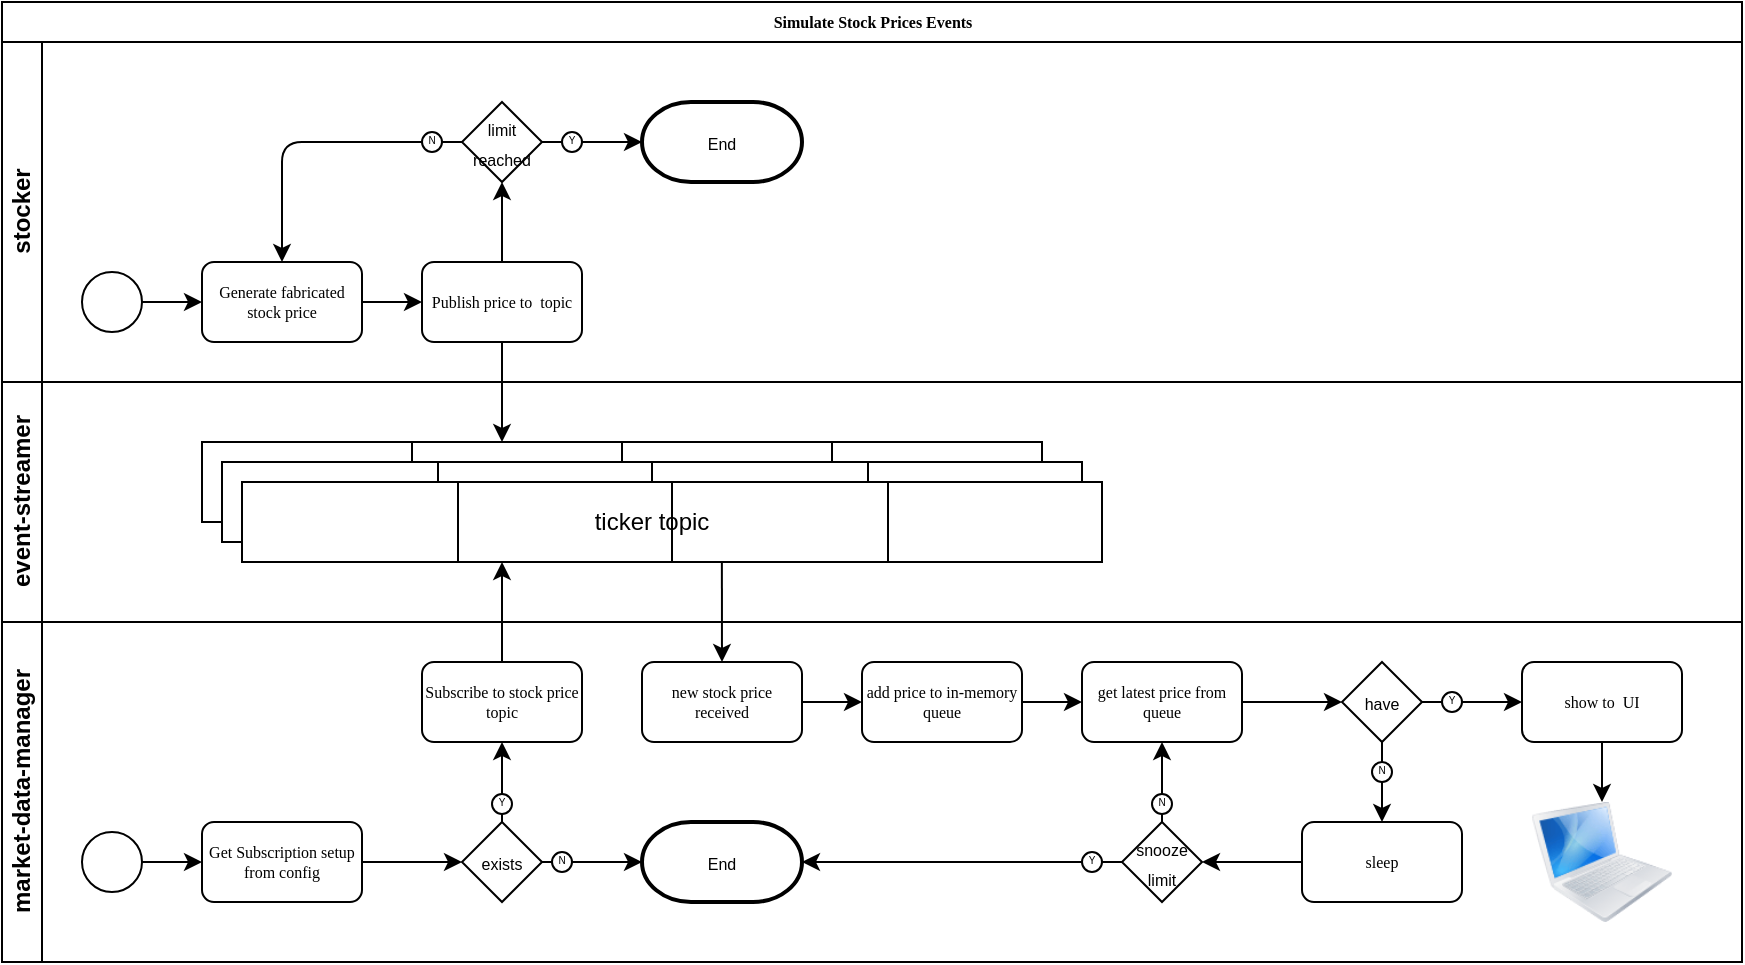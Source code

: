 <mxfile version="14.7.0" type="github">
  <diagram id="xRqWNPOQ0WMgPJ2FyYGw" name="Page-1">
    <mxGraphModel dx="949" dy="496" grid="1" gridSize="10" guides="1" tooltips="1" connect="1" arrows="1" fold="1" page="1" pageScale="1" pageWidth="827" pageHeight="1169" math="0" shadow="0">
      <root>
        <mxCell id="0" />
        <mxCell id="1" parent="0" />
        <mxCell id="KpiGFDMDYY1Z0oeQy9Om-1" value="Simulate Stock Prices Events" style="swimlane;html=1;childLayout=stackLayout;horizontal=1;startSize=20;horizontalStack=0;rounded=0;shadow=0;labelBackgroundColor=none;strokeWidth=1;fontFamily=Verdana;fontSize=8;align=center;" vertex="1" parent="1">
          <mxGeometry x="40" y="40" width="870" height="480" as="geometry" />
        </mxCell>
        <mxCell id="KpiGFDMDYY1Z0oeQy9Om-2" value="stocker" style="swimlane;html=1;startSize=20;horizontal=0;" vertex="1" parent="KpiGFDMDYY1Z0oeQy9Om-1">
          <mxGeometry y="20" width="870" height="170" as="geometry" />
        </mxCell>
        <mxCell id="KpiGFDMDYY1Z0oeQy9Om-3" value="" style="ellipse;whiteSpace=wrap;html=1;rounded=0;shadow=0;labelBackgroundColor=none;strokeWidth=1;fontFamily=Verdana;fontSize=8;align=center;" vertex="1" parent="KpiGFDMDYY1Z0oeQy9Om-2">
          <mxGeometry x="40" y="115" width="30" height="30" as="geometry" />
        </mxCell>
        <mxCell id="KpiGFDMDYY1Z0oeQy9Om-4" value="Generate fabricated stock price" style="rounded=1;whiteSpace=wrap;html=1;shadow=0;labelBackgroundColor=none;strokeWidth=1;fontFamily=Verdana;fontSize=8;align=center;" vertex="1" parent="KpiGFDMDYY1Z0oeQy9Om-2">
          <mxGeometry x="100" y="110" width="80" height="40" as="geometry" />
        </mxCell>
        <mxCell id="KpiGFDMDYY1Z0oeQy9Om-5" value="" style="endArrow=classic;html=1;exitX=1;exitY=0.5;exitDx=0;exitDy=0;entryX=0;entryY=0.5;entryDx=0;entryDy=0;" edge="1" parent="KpiGFDMDYY1Z0oeQy9Om-2" source="KpiGFDMDYY1Z0oeQy9Om-3" target="KpiGFDMDYY1Z0oeQy9Om-4">
          <mxGeometry width="50" height="50" relative="1" as="geometry">
            <mxPoint x="50" y="199" as="sourcePoint" />
            <mxPoint x="100" y="149" as="targetPoint" />
          </mxGeometry>
        </mxCell>
        <mxCell id="KpiGFDMDYY1Z0oeQy9Om-67" value="Publish price to &amp;nbsp;topic" style="rounded=1;whiteSpace=wrap;html=1;shadow=0;labelBackgroundColor=none;strokeWidth=1;fontFamily=Verdana;fontSize=8;align=center;" vertex="1" parent="KpiGFDMDYY1Z0oeQy9Om-2">
          <mxGeometry x="210" y="110" width="80" height="40" as="geometry" />
        </mxCell>
        <mxCell id="KpiGFDMDYY1Z0oeQy9Om-68" value="" style="endArrow=classic;html=1;entryX=0;entryY=0.5;entryDx=0;entryDy=0;exitX=1;exitY=0.5;exitDx=0;exitDy=0;" edge="1" parent="KpiGFDMDYY1Z0oeQy9Om-2" source="KpiGFDMDYY1Z0oeQy9Om-4" target="KpiGFDMDYY1Z0oeQy9Om-67">
          <mxGeometry width="50" height="50" relative="1" as="geometry">
            <mxPoint x="110" y="230" as="sourcePoint" />
            <mxPoint x="160" y="180" as="targetPoint" />
          </mxGeometry>
        </mxCell>
        <mxCell id="KpiGFDMDYY1Z0oeQy9Om-90" value="&lt;font style=&quot;font-size: 8px&quot;&gt;limit reached&lt;/font&gt;" style="rhombus;whiteSpace=wrap;html=1;" vertex="1" parent="KpiGFDMDYY1Z0oeQy9Om-2">
          <mxGeometry x="230" y="30" width="40" height="40" as="geometry" />
        </mxCell>
        <mxCell id="KpiGFDMDYY1Z0oeQy9Om-92" value="&lt;font style=&quot;font-size: 8px&quot;&gt;End&lt;/font&gt;" style="strokeWidth=2;html=1;shape=mxgraph.flowchart.terminator;whiteSpace=wrap;" vertex="1" parent="KpiGFDMDYY1Z0oeQy9Om-2">
          <mxGeometry x="320" y="30" width="80" height="40" as="geometry" />
        </mxCell>
        <mxCell id="KpiGFDMDYY1Z0oeQy9Om-93" value="" style="endArrow=classic;html=1;exitX=0;exitY=0.5;exitDx=0;exitDy=0;entryX=0.5;entryY=0;entryDx=0;entryDy=0;" edge="1" parent="KpiGFDMDYY1Z0oeQy9Om-2" source="KpiGFDMDYY1Z0oeQy9Om-90" target="KpiGFDMDYY1Z0oeQy9Om-4">
          <mxGeometry width="50" height="50" relative="1" as="geometry">
            <mxPoint x="100" y="100" as="sourcePoint" />
            <mxPoint x="150" y="50" as="targetPoint" />
            <Array as="points">
              <mxPoint x="140" y="50" />
            </Array>
          </mxGeometry>
        </mxCell>
        <mxCell id="KpiGFDMDYY1Z0oeQy9Om-94" value="" style="endArrow=classic;html=1;entryX=0.5;entryY=1;entryDx=0;entryDy=0;" edge="1" parent="KpiGFDMDYY1Z0oeQy9Om-2" target="KpiGFDMDYY1Z0oeQy9Om-90">
          <mxGeometry width="50" height="50" relative="1" as="geometry">
            <mxPoint x="250" y="110" as="sourcePoint" />
            <mxPoint x="290" y="70" as="targetPoint" />
          </mxGeometry>
        </mxCell>
        <mxCell id="KpiGFDMDYY1Z0oeQy9Om-95" value="" style="endArrow=classic;html=1;exitX=1;exitY=0.5;exitDx=0;exitDy=0;entryX=0;entryY=0.5;entryDx=0;entryDy=0;entryPerimeter=0;" edge="1" parent="KpiGFDMDYY1Z0oeQy9Om-2" source="KpiGFDMDYY1Z0oeQy9Om-90" target="KpiGFDMDYY1Z0oeQy9Om-92">
          <mxGeometry width="50" height="50" relative="1" as="geometry">
            <mxPoint x="370" y="160" as="sourcePoint" />
            <mxPoint x="420" y="110" as="targetPoint" />
          </mxGeometry>
        </mxCell>
        <mxCell id="KpiGFDMDYY1Z0oeQy9Om-96" value="&lt;div style=&quot;text-align: justify&quot;&gt;&lt;span style=&quot;font-size: 6px&quot;&gt;&lt;sup&gt;Y&lt;/sup&gt;&lt;/span&gt;&lt;/div&gt;" style="ellipse;whiteSpace=wrap;html=1;aspect=fixed;" vertex="1" parent="KpiGFDMDYY1Z0oeQy9Om-2">
          <mxGeometry x="280" y="45" width="10" height="10" as="geometry" />
        </mxCell>
        <mxCell id="KpiGFDMDYY1Z0oeQy9Om-97" value="&lt;div style=&quot;text-align: justify&quot;&gt;&lt;span style=&quot;font-size: 6px&quot;&gt;&lt;sup&gt;N&lt;/sup&gt;&lt;/span&gt;&lt;/div&gt;" style="ellipse;whiteSpace=wrap;html=1;aspect=fixed;" vertex="1" parent="KpiGFDMDYY1Z0oeQy9Om-2">
          <mxGeometry x="210" y="45" width="10" height="10" as="geometry" />
        </mxCell>
        <mxCell id="KpiGFDMDYY1Z0oeQy9Om-16" value="event-streamer" style="swimlane;html=1;startSize=20;horizontal=0;" vertex="1" parent="KpiGFDMDYY1Z0oeQy9Om-1">
          <mxGeometry y="190" width="870" height="120" as="geometry" />
        </mxCell>
        <mxCell id="KpiGFDMDYY1Z0oeQy9Om-23" value="market-data-manager" style="swimlane;html=1;startSize=20;horizontal=0;" vertex="1" parent="KpiGFDMDYY1Z0oeQy9Om-1">
          <mxGeometry y="310" width="870" height="170" as="geometry" />
        </mxCell>
        <mxCell id="KpiGFDMDYY1Z0oeQy9Om-24" value="" style="endArrow=classic;html=1;entryX=0;entryY=0.5;entryDx=0;entryDy=0;entryPerimeter=0;exitX=1;exitY=0.5;exitDx=0;exitDy=0;" edge="1" parent="KpiGFDMDYY1Z0oeQy9Om-23" source="KpiGFDMDYY1Z0oeQy9Om-31" target="KpiGFDMDYY1Z0oeQy9Om-33">
          <mxGeometry width="50" height="50" relative="1" as="geometry">
            <mxPoint x="190" y="130" as="sourcePoint" />
            <mxPoint x="240" y="130" as="targetPoint" />
          </mxGeometry>
        </mxCell>
        <mxCell id="KpiGFDMDYY1Z0oeQy9Om-25" value="Subscribe to stock price topic" style="rounded=1;whiteSpace=wrap;html=1;shadow=0;labelBackgroundColor=none;strokeWidth=1;fontFamily=Verdana;fontSize=8;align=center;" vertex="1" parent="KpiGFDMDYY1Z0oeQy9Om-23">
          <mxGeometry x="210" y="20" width="80" height="40" as="geometry" />
        </mxCell>
        <mxCell id="KpiGFDMDYY1Z0oeQy9Om-26" value="new stock price received" style="rounded=1;whiteSpace=wrap;html=1;shadow=0;labelBackgroundColor=none;strokeWidth=1;fontFamily=Verdana;fontSize=8;align=center;" vertex="1" parent="KpiGFDMDYY1Z0oeQy9Om-23">
          <mxGeometry x="320" y="20" width="80" height="40" as="geometry" />
        </mxCell>
        <mxCell id="KpiGFDMDYY1Z0oeQy9Om-28" value="" style="ellipse;whiteSpace=wrap;html=1;rounded=0;shadow=0;labelBackgroundColor=none;strokeWidth=1;fontFamily=Verdana;fontSize=8;align=center;" vertex="1" parent="KpiGFDMDYY1Z0oeQy9Om-23">
          <mxGeometry x="40" y="105" width="30" height="30" as="geometry" />
        </mxCell>
        <mxCell id="KpiGFDMDYY1Z0oeQy9Om-29" value="" style="endArrow=classic;html=1;exitX=1;exitY=0.5;exitDx=0;exitDy=0;entryX=0;entryY=0.5;entryDx=0;entryDy=0;" edge="1" parent="KpiGFDMDYY1Z0oeQy9Om-23" source="KpiGFDMDYY1Z0oeQy9Om-28" target="KpiGFDMDYY1Z0oeQy9Om-30">
          <mxGeometry width="50" height="50" relative="1" as="geometry">
            <mxPoint x="10" y="114" as="sourcePoint" />
            <mxPoint x="100" y="105" as="targetPoint" />
          </mxGeometry>
        </mxCell>
        <mxCell id="KpiGFDMDYY1Z0oeQy9Om-30" value="Get Subscription setup from config" style="rounded=1;whiteSpace=wrap;html=1;shadow=0;labelBackgroundColor=none;strokeWidth=1;fontFamily=Verdana;fontSize=8;align=center;" vertex="1" parent="KpiGFDMDYY1Z0oeQy9Om-23">
          <mxGeometry x="100" y="100" width="80" height="40" as="geometry" />
        </mxCell>
        <mxCell id="KpiGFDMDYY1Z0oeQy9Om-31" value="&lt;font style=&quot;font-size: 8px&quot;&gt;exists&lt;/font&gt;" style="rhombus;whiteSpace=wrap;html=1;" vertex="1" parent="KpiGFDMDYY1Z0oeQy9Om-23">
          <mxGeometry x="230" y="100" width="40" height="40" as="geometry" />
        </mxCell>
        <mxCell id="KpiGFDMDYY1Z0oeQy9Om-32" value="" style="endArrow=classic;html=1;exitX=0.5;exitY=0;exitDx=0;exitDy=0;entryX=0.5;entryY=1;entryDx=0;entryDy=0;" edge="1" parent="KpiGFDMDYY1Z0oeQy9Om-23" source="KpiGFDMDYY1Z0oeQy9Om-31" target="KpiGFDMDYY1Z0oeQy9Om-25">
          <mxGeometry width="50" height="50" relative="1" as="geometry">
            <mxPoint x="290" y="420" as="sourcePoint" />
            <mxPoint x="290" y="450" as="targetPoint" />
          </mxGeometry>
        </mxCell>
        <mxCell id="KpiGFDMDYY1Z0oeQy9Om-33" value="&lt;font style=&quot;font-size: 8px&quot;&gt;End&lt;/font&gt;" style="strokeWidth=2;html=1;shape=mxgraph.flowchart.terminator;whiteSpace=wrap;" vertex="1" parent="KpiGFDMDYY1Z0oeQy9Om-23">
          <mxGeometry x="320" y="100" width="80" height="40" as="geometry" />
        </mxCell>
        <mxCell id="KpiGFDMDYY1Z0oeQy9Om-34" value="&lt;div style=&quot;text-align: justify&quot;&gt;&lt;span style=&quot;font-size: 6px&quot;&gt;&lt;sup&gt;N&lt;/sup&gt;&lt;/span&gt;&lt;/div&gt;" style="ellipse;whiteSpace=wrap;html=1;aspect=fixed;" vertex="1" parent="KpiGFDMDYY1Z0oeQy9Om-23">
          <mxGeometry x="275" y="115" width="10" height="10" as="geometry" />
        </mxCell>
        <mxCell id="KpiGFDMDYY1Z0oeQy9Om-35" value="&lt;div style=&quot;text-align: justify&quot;&gt;&lt;span style=&quot;font-size: 6px&quot;&gt;&lt;sup&gt;Y&lt;/sup&gt;&lt;/span&gt;&lt;/div&gt;" style="ellipse;whiteSpace=wrap;html=1;aspect=fixed;" vertex="1" parent="KpiGFDMDYY1Z0oeQy9Om-23">
          <mxGeometry x="245" y="86" width="10" height="10" as="geometry" />
        </mxCell>
        <mxCell id="KpiGFDMDYY1Z0oeQy9Om-36" value="" style="endArrow=classic;html=1;entryX=0;entryY=0.5;entryDx=0;entryDy=0;" edge="1" parent="KpiGFDMDYY1Z0oeQy9Om-23" target="KpiGFDMDYY1Z0oeQy9Om-31">
          <mxGeometry width="50" height="50" relative="1" as="geometry">
            <mxPoint x="180" y="120" as="sourcePoint" />
            <mxPoint x="110" y="130" as="targetPoint" />
          </mxGeometry>
        </mxCell>
        <mxCell id="KpiGFDMDYY1Z0oeQy9Om-37" value="&lt;span style=&quot;font-size: 8px&quot;&gt;have&lt;/span&gt;" style="rhombus;whiteSpace=wrap;html=1;" vertex="1" parent="KpiGFDMDYY1Z0oeQy9Om-23">
          <mxGeometry x="670" y="20" width="40" height="40" as="geometry" />
        </mxCell>
        <mxCell id="KpiGFDMDYY1Z0oeQy9Om-66" value="" style="endArrow=classic;html=1;exitX=0.5;exitY=0;exitDx=0;exitDy=0;" edge="1" parent="KpiGFDMDYY1Z0oeQy9Om-23" source="KpiGFDMDYY1Z0oeQy9Om-25">
          <mxGeometry width="50" height="50" relative="1" as="geometry">
            <mxPoint x="320" y="80" as="sourcePoint" />
            <mxPoint x="250" y="-30" as="targetPoint" />
          </mxGeometry>
        </mxCell>
        <mxCell id="KpiGFDMDYY1Z0oeQy9Om-69" value="add price to in-memory queue" style="rounded=1;whiteSpace=wrap;html=1;shadow=0;labelBackgroundColor=none;strokeWidth=1;fontFamily=Verdana;fontSize=8;align=center;" vertex="1" parent="KpiGFDMDYY1Z0oeQy9Om-23">
          <mxGeometry x="430" y="20" width="80" height="40" as="geometry" />
        </mxCell>
        <mxCell id="KpiGFDMDYY1Z0oeQy9Om-70" value="get latest price from queue" style="rounded=1;whiteSpace=wrap;html=1;shadow=0;labelBackgroundColor=none;strokeWidth=1;fontFamily=Verdana;fontSize=8;align=center;" vertex="1" parent="KpiGFDMDYY1Z0oeQy9Om-23">
          <mxGeometry x="540" y="20" width="80" height="40" as="geometry" />
        </mxCell>
        <mxCell id="KpiGFDMDYY1Z0oeQy9Om-72" value="sleep" style="rounded=1;whiteSpace=wrap;html=1;shadow=0;labelBackgroundColor=none;strokeWidth=1;fontFamily=Verdana;fontSize=8;align=center;" vertex="1" parent="KpiGFDMDYY1Z0oeQy9Om-23">
          <mxGeometry x="650" y="100" width="80" height="40" as="geometry" />
        </mxCell>
        <mxCell id="KpiGFDMDYY1Z0oeQy9Om-73" value="&lt;font style=&quot;font-size: 8px&quot;&gt;snooze limit&lt;/font&gt;" style="rhombus;whiteSpace=wrap;html=1;" vertex="1" parent="KpiGFDMDYY1Z0oeQy9Om-23">
          <mxGeometry x="560" y="100" width="40" height="40" as="geometry" />
        </mxCell>
        <mxCell id="KpiGFDMDYY1Z0oeQy9Om-74" value="" style="endArrow=classic;html=1;entryX=1;entryY=0.5;entryDx=0;entryDy=0;entryPerimeter=0;exitX=0;exitY=0.5;exitDx=0;exitDy=0;startArrow=none;" edge="1" parent="KpiGFDMDYY1Z0oeQy9Om-23" source="KpiGFDMDYY1Z0oeQy9Om-102" target="KpiGFDMDYY1Z0oeQy9Om-33">
          <mxGeometry width="50" height="50" relative="1" as="geometry">
            <mxPoint x="450" y="160" as="sourcePoint" />
            <mxPoint x="500" y="110" as="targetPoint" />
          </mxGeometry>
        </mxCell>
        <mxCell id="KpiGFDMDYY1Z0oeQy9Om-76" value="" style="endArrow=classic;html=1;exitX=1;exitY=0.5;exitDx=0;exitDy=0;entryX=0;entryY=0.5;entryDx=0;entryDy=0;" edge="1" parent="KpiGFDMDYY1Z0oeQy9Om-23" source="KpiGFDMDYY1Z0oeQy9Om-26" target="KpiGFDMDYY1Z0oeQy9Om-69">
          <mxGeometry width="50" height="50" relative="1" as="geometry">
            <mxPoint x="390" y="110" as="sourcePoint" />
            <mxPoint x="440" y="60" as="targetPoint" />
          </mxGeometry>
        </mxCell>
        <mxCell id="KpiGFDMDYY1Z0oeQy9Om-77" value="" style="endArrow=classic;html=1;entryX=0;entryY=0.5;entryDx=0;entryDy=0;exitX=1;exitY=0.5;exitDx=0;exitDy=0;" edge="1" parent="KpiGFDMDYY1Z0oeQy9Om-23" source="KpiGFDMDYY1Z0oeQy9Om-69" target="KpiGFDMDYY1Z0oeQy9Om-70">
          <mxGeometry width="50" height="50" relative="1" as="geometry">
            <mxPoint x="490" y="120" as="sourcePoint" />
            <mxPoint x="540" y="70" as="targetPoint" />
          </mxGeometry>
        </mxCell>
        <mxCell id="KpiGFDMDYY1Z0oeQy9Om-78" value="" style="endArrow=classic;html=1;entryX=0;entryY=0.5;entryDx=0;entryDy=0;exitX=1;exitY=0.5;exitDx=0;exitDy=0;" edge="1" parent="KpiGFDMDYY1Z0oeQy9Om-23" source="KpiGFDMDYY1Z0oeQy9Om-70" target="KpiGFDMDYY1Z0oeQy9Om-37">
          <mxGeometry width="50" height="50" relative="1" as="geometry">
            <mxPoint x="500" y="120" as="sourcePoint" />
            <mxPoint x="550" y="70" as="targetPoint" />
          </mxGeometry>
        </mxCell>
        <mxCell id="KpiGFDMDYY1Z0oeQy9Om-79" value="" style="endArrow=classic;html=1;exitX=0.5;exitY=1;exitDx=0;exitDy=0;" edge="1" parent="KpiGFDMDYY1Z0oeQy9Om-23" source="KpiGFDMDYY1Z0oeQy9Om-37">
          <mxGeometry width="50" height="50" relative="1" as="geometry">
            <mxPoint x="520" y="120" as="sourcePoint" />
            <mxPoint x="690" y="100" as="targetPoint" />
          </mxGeometry>
        </mxCell>
        <mxCell id="KpiGFDMDYY1Z0oeQy9Om-80" value="" style="endArrow=classic;html=1;entryX=1;entryY=0.5;entryDx=0;entryDy=0;exitX=0;exitY=0.5;exitDx=0;exitDy=0;" edge="1" parent="KpiGFDMDYY1Z0oeQy9Om-23" source="KpiGFDMDYY1Z0oeQy9Om-72" target="KpiGFDMDYY1Z0oeQy9Om-73">
          <mxGeometry width="50" height="50" relative="1" as="geometry">
            <mxPoint x="600" y="170" as="sourcePoint" />
            <mxPoint x="650" y="120" as="targetPoint" />
          </mxGeometry>
        </mxCell>
        <mxCell id="KpiGFDMDYY1Z0oeQy9Om-81" value="" style="endArrow=classic;html=1;entryX=0.5;entryY=1;entryDx=0;entryDy=0;exitX=0.5;exitY=0;exitDx=0;exitDy=0;" edge="1" parent="KpiGFDMDYY1Z0oeQy9Om-23" source="KpiGFDMDYY1Z0oeQy9Om-73" target="KpiGFDMDYY1Z0oeQy9Om-70">
          <mxGeometry width="50" height="50" relative="1" as="geometry">
            <mxPoint x="490" y="130" as="sourcePoint" />
            <mxPoint x="540" y="80" as="targetPoint" />
          </mxGeometry>
        </mxCell>
        <mxCell id="KpiGFDMDYY1Z0oeQy9Om-82" value="show to &amp;nbsp;UI" style="rounded=1;whiteSpace=wrap;html=1;shadow=0;labelBackgroundColor=none;strokeWidth=1;fontFamily=Verdana;fontSize=8;align=center;" vertex="1" parent="KpiGFDMDYY1Z0oeQy9Om-23">
          <mxGeometry x="760" y="20" width="80" height="40" as="geometry" />
        </mxCell>
        <mxCell id="KpiGFDMDYY1Z0oeQy9Om-87" value="" style="image;html=1;image=img/lib/clip_art/computers/MacBook_128x128.png" vertex="1" parent="KpiGFDMDYY1Z0oeQy9Om-23">
          <mxGeometry x="760" y="90" width="80" height="60" as="geometry" />
        </mxCell>
        <mxCell id="KpiGFDMDYY1Z0oeQy9Om-88" value="" style="endArrow=classic;html=1;exitX=1;exitY=0.5;exitDx=0;exitDy=0;" edge="1" parent="KpiGFDMDYY1Z0oeQy9Om-23" source="KpiGFDMDYY1Z0oeQy9Om-37">
          <mxGeometry width="50" height="50" relative="1" as="geometry">
            <mxPoint x="710" y="90" as="sourcePoint" />
            <mxPoint x="760" y="40" as="targetPoint" />
          </mxGeometry>
        </mxCell>
        <mxCell id="KpiGFDMDYY1Z0oeQy9Om-89" value="" style="endArrow=classic;html=1;exitX=0.5;exitY=1;exitDx=0;exitDy=0;entryX=0.5;entryY=0;entryDx=0;entryDy=0;" edge="1" parent="KpiGFDMDYY1Z0oeQy9Om-23" source="KpiGFDMDYY1Z0oeQy9Om-82" target="KpiGFDMDYY1Z0oeQy9Om-87">
          <mxGeometry width="50" height="50" relative="1" as="geometry">
            <mxPoint x="730" y="120" as="sourcePoint" />
            <mxPoint x="780" y="70" as="targetPoint" />
          </mxGeometry>
        </mxCell>
        <mxCell id="KpiGFDMDYY1Z0oeQy9Om-101" value="&lt;div style=&quot;text-align: justify&quot;&gt;&lt;span style=&quot;font-size: 6px&quot;&gt;&lt;sup&gt;N&lt;/sup&gt;&lt;/span&gt;&lt;/div&gt;" style="ellipse;whiteSpace=wrap;html=1;aspect=fixed;" vertex="1" parent="KpiGFDMDYY1Z0oeQy9Om-23">
          <mxGeometry x="575" y="86" width="10" height="10" as="geometry" />
        </mxCell>
        <mxCell id="KpiGFDMDYY1Z0oeQy9Om-102" value="&lt;div style=&quot;text-align: justify&quot;&gt;&lt;span style=&quot;font-size: 6px&quot;&gt;&lt;sup&gt;Y&lt;/sup&gt;&lt;/span&gt;&lt;/div&gt;" style="ellipse;whiteSpace=wrap;html=1;aspect=fixed;" vertex="1" parent="KpiGFDMDYY1Z0oeQy9Om-23">
          <mxGeometry x="540" y="115" width="10" height="10" as="geometry" />
        </mxCell>
        <mxCell id="KpiGFDMDYY1Z0oeQy9Om-103" value="" style="endArrow=none;html=1;entryX=1;entryY=0.5;entryDx=0;entryDy=0;entryPerimeter=0;exitX=0;exitY=0.5;exitDx=0;exitDy=0;" edge="1" parent="KpiGFDMDYY1Z0oeQy9Om-23" source="KpiGFDMDYY1Z0oeQy9Om-73" target="KpiGFDMDYY1Z0oeQy9Om-102">
          <mxGeometry width="50" height="50" relative="1" as="geometry">
            <mxPoint x="600" y="470" as="sourcePoint" />
            <mxPoint x="440" y="470" as="targetPoint" />
          </mxGeometry>
        </mxCell>
        <mxCell id="KpiGFDMDYY1Z0oeQy9Om-104" value="&lt;div style=&quot;text-align: justify&quot;&gt;&lt;span style=&quot;font-size: 6px&quot;&gt;&lt;sup&gt;N&lt;/sup&gt;&lt;/span&gt;&lt;/div&gt;" style="ellipse;whiteSpace=wrap;html=1;aspect=fixed;" vertex="1" parent="KpiGFDMDYY1Z0oeQy9Om-23">
          <mxGeometry x="685" y="70" width="10" height="10" as="geometry" />
        </mxCell>
        <mxCell id="KpiGFDMDYY1Z0oeQy9Om-105" value="&lt;div style=&quot;text-align: justify&quot;&gt;&lt;span style=&quot;font-size: 6px&quot;&gt;&lt;sup&gt;Y&lt;/sup&gt;&lt;/span&gt;&lt;/div&gt;" style="ellipse;whiteSpace=wrap;html=1;aspect=fixed;" vertex="1" parent="KpiGFDMDYY1Z0oeQy9Om-23">
          <mxGeometry x="720" y="35" width="10" height="10" as="geometry" />
        </mxCell>
        <mxCell id="KpiGFDMDYY1Z0oeQy9Om-47" value="" style="shape=table;html=1;whiteSpace=wrap;startSize=0;container=1;collapsible=0;childLayout=tableLayout;" vertex="1" parent="1">
          <mxGeometry x="140" y="260" width="420" height="40" as="geometry" />
        </mxCell>
        <mxCell id="KpiGFDMDYY1Z0oeQy9Om-48" value="" style="shape=partialRectangle;html=1;whiteSpace=wrap;collapsible=0;dropTarget=0;pointerEvents=0;fillColor=none;top=0;left=0;bottom=0;right=0;points=[[0,0.5],[1,0.5]];portConstraint=eastwest;" vertex="1" parent="KpiGFDMDYY1Z0oeQy9Om-47">
          <mxGeometry width="420" height="40" as="geometry" />
        </mxCell>
        <mxCell id="KpiGFDMDYY1Z0oeQy9Om-49" value="" style="shape=partialRectangle;html=1;whiteSpace=wrap;connectable=0;overflow=hidden;fillColor=none;top=0;left=0;bottom=0;right=0;" vertex="1" parent="KpiGFDMDYY1Z0oeQy9Om-48">
          <mxGeometry width="105" height="40" as="geometry" />
        </mxCell>
        <mxCell id="KpiGFDMDYY1Z0oeQy9Om-50" value="" style="shape=partialRectangle;html=1;whiteSpace=wrap;connectable=0;overflow=hidden;fillColor=none;top=0;left=0;bottom=0;right=0;" vertex="1" parent="KpiGFDMDYY1Z0oeQy9Om-48">
          <mxGeometry x="105" width="105" height="40" as="geometry" />
        </mxCell>
        <mxCell id="KpiGFDMDYY1Z0oeQy9Om-51" value="" style="shape=partialRectangle;html=1;whiteSpace=wrap;connectable=0;overflow=hidden;fillColor=none;top=0;left=0;bottom=0;right=0;" vertex="1" parent="KpiGFDMDYY1Z0oeQy9Om-48">
          <mxGeometry x="210" width="105" height="40" as="geometry" />
        </mxCell>
        <mxCell id="KpiGFDMDYY1Z0oeQy9Om-52" value="" style="shape=partialRectangle;html=1;whiteSpace=wrap;connectable=0;overflow=hidden;fillColor=none;top=0;left=0;bottom=0;right=0;" vertex="1" parent="KpiGFDMDYY1Z0oeQy9Om-48">
          <mxGeometry x="315" width="105" height="40" as="geometry" />
        </mxCell>
        <mxCell id="KpiGFDMDYY1Z0oeQy9Om-53" value="" style="shape=table;html=1;whiteSpace=wrap;startSize=0;container=1;collapsible=0;childLayout=tableLayout;" vertex="1" parent="1">
          <mxGeometry x="150" y="270" width="430" height="40" as="geometry" />
        </mxCell>
        <mxCell id="KpiGFDMDYY1Z0oeQy9Om-54" value="" style="shape=partialRectangle;html=1;whiteSpace=wrap;collapsible=0;dropTarget=0;pointerEvents=0;fillColor=none;top=0;left=0;bottom=0;right=0;points=[[0,0.5],[1,0.5]];portConstraint=eastwest;" vertex="1" parent="KpiGFDMDYY1Z0oeQy9Om-53">
          <mxGeometry width="430" height="40" as="geometry" />
        </mxCell>
        <mxCell id="KpiGFDMDYY1Z0oeQy9Om-55" value="" style="shape=partialRectangle;html=1;whiteSpace=wrap;connectable=0;overflow=hidden;fillColor=none;top=0;left=0;bottom=0;right=0;" vertex="1" parent="KpiGFDMDYY1Z0oeQy9Om-54">
          <mxGeometry width="108" height="40" as="geometry" />
        </mxCell>
        <mxCell id="KpiGFDMDYY1Z0oeQy9Om-56" value="" style="shape=partialRectangle;html=1;whiteSpace=wrap;connectable=0;overflow=hidden;fillColor=none;top=0;left=0;bottom=0;right=0;" vertex="1" parent="KpiGFDMDYY1Z0oeQy9Om-54">
          <mxGeometry x="108" width="107" height="40" as="geometry" />
        </mxCell>
        <mxCell id="KpiGFDMDYY1Z0oeQy9Om-57" value="" style="shape=partialRectangle;html=1;whiteSpace=wrap;connectable=0;overflow=hidden;fillColor=none;top=0;left=0;bottom=0;right=0;" vertex="1" parent="KpiGFDMDYY1Z0oeQy9Om-54">
          <mxGeometry x="215" width="108" height="40" as="geometry" />
        </mxCell>
        <mxCell id="KpiGFDMDYY1Z0oeQy9Om-58" value="" style="shape=partialRectangle;html=1;whiteSpace=wrap;connectable=0;overflow=hidden;fillColor=none;top=0;left=0;bottom=0;right=0;" vertex="1" parent="KpiGFDMDYY1Z0oeQy9Om-54">
          <mxGeometry x="323" width="107" height="40" as="geometry" />
        </mxCell>
        <mxCell id="KpiGFDMDYY1Z0oeQy9Om-59" value="" style="shape=table;html=1;whiteSpace=wrap;startSize=0;container=1;collapsible=0;childLayout=tableLayout;" vertex="1" parent="1">
          <mxGeometry x="160" y="280" width="430" height="40" as="geometry" />
        </mxCell>
        <mxCell id="KpiGFDMDYY1Z0oeQy9Om-60" value="" style="shape=partialRectangle;html=1;whiteSpace=wrap;collapsible=0;dropTarget=0;pointerEvents=0;fillColor=none;top=0;left=0;bottom=0;right=0;points=[[0,0.5],[1,0.5]];portConstraint=eastwest;" vertex="1" parent="KpiGFDMDYY1Z0oeQy9Om-59">
          <mxGeometry width="430" height="40" as="geometry" />
        </mxCell>
        <mxCell id="KpiGFDMDYY1Z0oeQy9Om-61" value="" style="shape=partialRectangle;html=1;whiteSpace=wrap;connectable=0;overflow=hidden;fillColor=none;top=0;left=0;bottom=0;right=0;" vertex="1" parent="KpiGFDMDYY1Z0oeQy9Om-60">
          <mxGeometry width="108" height="40" as="geometry" />
        </mxCell>
        <mxCell id="KpiGFDMDYY1Z0oeQy9Om-62" value="" style="shape=partialRectangle;html=1;whiteSpace=wrap;connectable=0;overflow=hidden;fillColor=none;top=0;left=0;bottom=0;right=0;" vertex="1" parent="KpiGFDMDYY1Z0oeQy9Om-60">
          <mxGeometry x="108" width="107" height="40" as="geometry" />
        </mxCell>
        <mxCell id="KpiGFDMDYY1Z0oeQy9Om-63" value="" style="shape=partialRectangle;html=1;whiteSpace=wrap;connectable=0;overflow=hidden;fillColor=none;top=0;left=0;bottom=0;right=0;" vertex="1" parent="KpiGFDMDYY1Z0oeQy9Om-60">
          <mxGeometry x="215" width="108" height="40" as="geometry" />
        </mxCell>
        <mxCell id="KpiGFDMDYY1Z0oeQy9Om-64" value="" style="shape=partialRectangle;html=1;whiteSpace=wrap;connectable=0;overflow=hidden;fillColor=none;top=0;left=0;bottom=0;right=0;" vertex="1" parent="KpiGFDMDYY1Z0oeQy9Om-60">
          <mxGeometry x="323" width="107" height="40" as="geometry" />
        </mxCell>
        <mxCell id="KpiGFDMDYY1Z0oeQy9Om-65" value="ticker topic" style="text;html=1;strokeColor=none;fillColor=none;align=center;verticalAlign=middle;whiteSpace=wrap;rounded=0;" vertex="1" parent="1">
          <mxGeometry x="325" y="290" width="80" height="20" as="geometry" />
        </mxCell>
        <mxCell id="KpiGFDMDYY1Z0oeQy9Om-91" value="" style="endArrow=classic;html=1;exitX=0.5;exitY=1;exitDx=0;exitDy=0;" edge="1" parent="1" source="KpiGFDMDYY1Z0oeQy9Om-67">
          <mxGeometry width="50" height="50" relative="1" as="geometry">
            <mxPoint x="270" y="280" as="sourcePoint" />
            <mxPoint x="290" y="260" as="targetPoint" />
          </mxGeometry>
        </mxCell>
        <mxCell id="KpiGFDMDYY1Z0oeQy9Om-75" value="" style="endArrow=classic;html=1;entryX=0.5;entryY=0;entryDx=0;entryDy=0;exitX=0.558;exitY=1.013;exitDx=0;exitDy=0;exitPerimeter=0;" edge="1" parent="1" source="KpiGFDMDYY1Z0oeQy9Om-60" target="KpiGFDMDYY1Z0oeQy9Om-26">
          <mxGeometry width="50" height="50" relative="1" as="geometry">
            <mxPoint x="410" y="330" as="sourcePoint" />
            <mxPoint x="490" y="420" as="targetPoint" />
          </mxGeometry>
        </mxCell>
      </root>
    </mxGraphModel>
  </diagram>
</mxfile>
